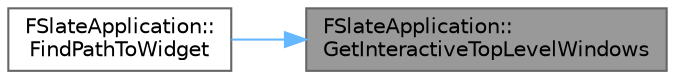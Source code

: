 digraph "FSlateApplication::GetInteractiveTopLevelWindows"
{
 // INTERACTIVE_SVG=YES
 // LATEX_PDF_SIZE
  bgcolor="transparent";
  edge [fontname=Helvetica,fontsize=10,labelfontname=Helvetica,labelfontsize=10];
  node [fontname=Helvetica,fontsize=10,shape=box,height=0.2,width=0.4];
  rankdir="RL";
  Node1 [id="Node000001",label="FSlateApplication::\lGetInteractiveTopLevelWindows",height=0.2,width=0.4,color="gray40", fillcolor="grey60", style="filled", fontcolor="black",tooltip=" "];
  Node1 -> Node2 [id="edge1_Node000001_Node000002",dir="back",color="steelblue1",style="solid",tooltip=" "];
  Node2 [id="Node000002",label="FSlateApplication::\lFindPathToWidget",height=0.2,width=0.4,color="grey40", fillcolor="white", style="filled",URL="$dc/df2/classFSlateApplication.html#a12b798b84d0816bd0e884e06a7932a6e",tooltip="Searches for the specified widget and generates a full path to it."];
}
